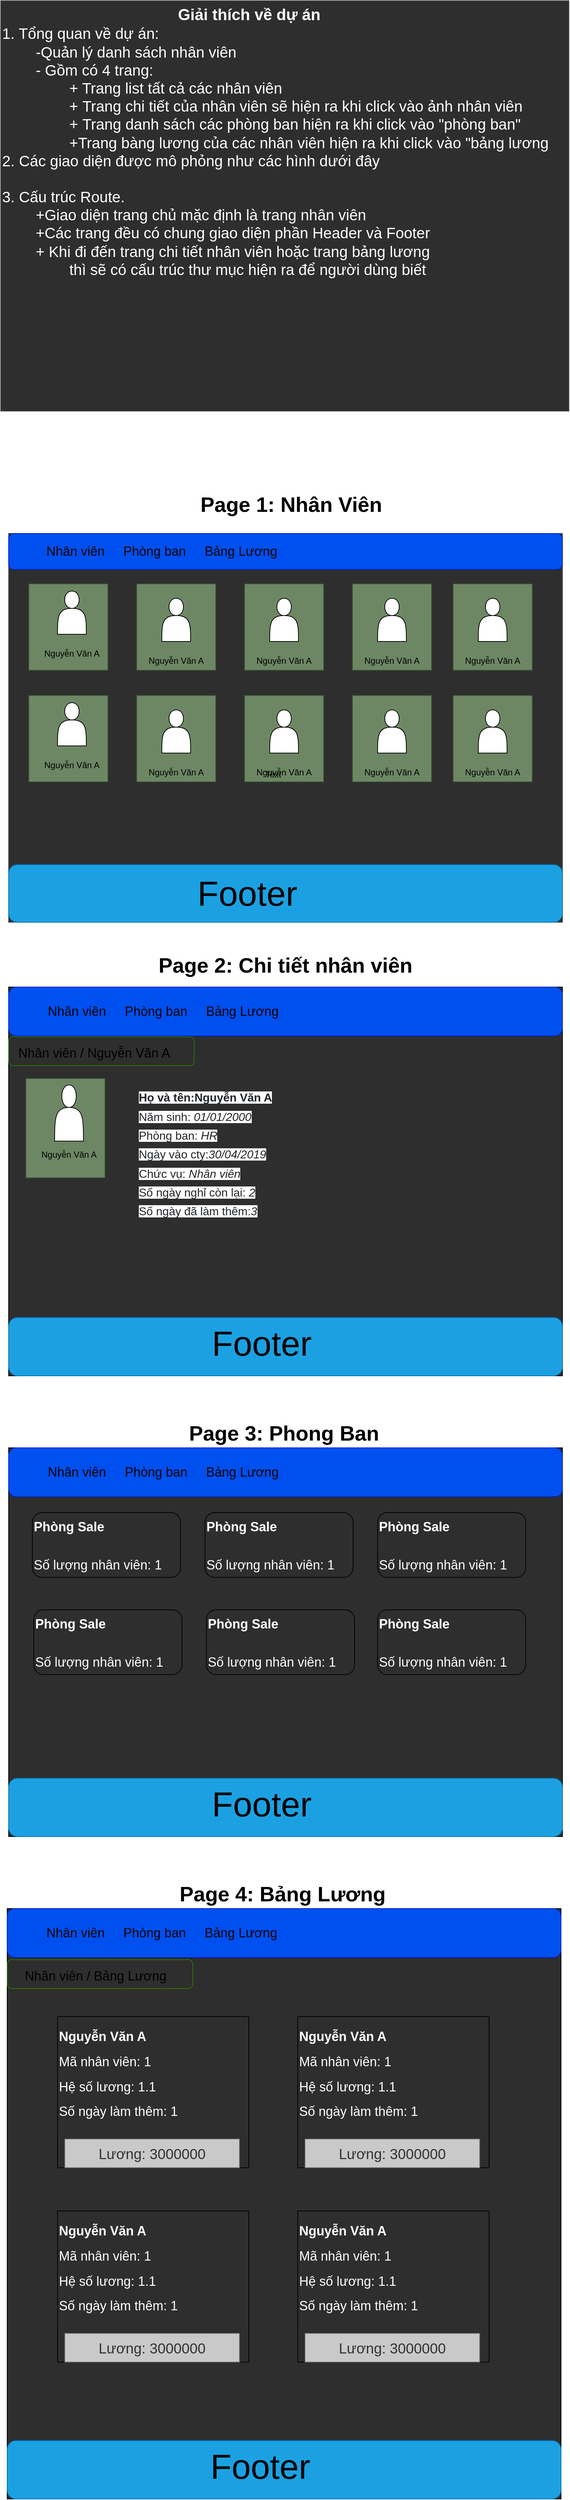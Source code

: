 <mxfile>
    <diagram id="ntcLWnqz7ZC6_CtuRre0" name="Page-1">
        <mxGraphModel dx="1283" dy="817" grid="1" gridSize="10" guides="1" tooltips="1" connect="1" arrows="1" fold="1" page="1" pageScale="1" pageWidth="850" pageHeight="1100" math="0" shadow="0">
            <root>
                <mxCell id="0"/>
                <mxCell id="1" parent="0"/>
                <mxCell id="150" value="" style="rounded=0;whiteSpace=wrap;html=1;labelBackgroundColor=none;shadow=0;glass=0;sketch=0;fillColor=#2E2E2E;" vertex="1" parent="1">
                    <mxGeometry x="41" y="2040" width="770" height="540" as="geometry"/>
                </mxCell>
                <mxCell id="153" value="" style="rounded=1;whiteSpace=wrap;html=1;fontSize=18;fillColor=#1ba1e2;fontColor=#ffffff;strokeColor=#006EAF;" vertex="1" parent="1">
                    <mxGeometry x="41" y="2499" width="770" height="81" as="geometry"/>
                </mxCell>
                <mxCell id="133" value="" style="rounded=0;whiteSpace=wrap;html=1;labelBackgroundColor=none;fillColor=#2E2E2E;" vertex="1" parent="1">
                    <mxGeometry x="41" y="1400" width="770" height="540" as="geometry"/>
                </mxCell>
                <mxCell id="138" value="&lt;font style=&quot;font-size: 48px&quot;&gt;Footer&lt;/font&gt;" style="text;html=1;strokeColor=none;fillColor=none;align=center;verticalAlign=middle;whiteSpace=wrap;rounded=0;fontSize=12;" vertex="1" parent="1">
                    <mxGeometry x="270" y="1870" width="278" height="30" as="geometry"/>
                </mxCell>
                <mxCell id="139" value="" style="rounded=1;whiteSpace=wrap;html=1;fontSize=18;fillColor=#1ba1e2;fontColor=#ffffff;strokeColor=#006EAF;" vertex="1" parent="1">
                    <mxGeometry x="41" y="1859" width="770" height="81" as="geometry"/>
                </mxCell>
                <mxCell id="134" value="" style="rounded=0;whiteSpace=wrap;html=1;strokeColor=#4A4A4A;fillColor=#2E2E2E;" vertex="1" parent="1">
                    <mxGeometry x="41" y="770" width="770" height="540" as="geometry"/>
                </mxCell>
                <mxCell id="22" value="" style="rounded=1;whiteSpace=wrap;html=1;fontSize=18;fillColor=#0050ef;fontColor=#ffffff;strokeColor=#001DBC;" vertex="1" parent="1">
                    <mxGeometry x="41" y="770" width="770" height="50" as="geometry"/>
                </mxCell>
                <mxCell id="24" value="Nhân viên" style="text;html=1;strokeColor=none;fillColor=none;align=center;verticalAlign=middle;whiteSpace=wrap;rounded=0;fontSize=18;" vertex="1" parent="1">
                    <mxGeometry x="79" y="780" width="110" height="30" as="geometry"/>
                </mxCell>
                <mxCell id="25" value="Phòng ban" style="text;html=1;strokeColor=none;fillColor=none;align=center;verticalAlign=middle;whiteSpace=wrap;rounded=0;fontSize=18;" vertex="1" parent="1">
                    <mxGeometry x="189" y="780" width="110" height="30" as="geometry"/>
                </mxCell>
                <mxCell id="26" value="Bảng Lương" style="text;html=1;strokeColor=none;fillColor=none;align=center;verticalAlign=middle;whiteSpace=wrap;rounded=0;fontSize=18;" vertex="1" parent="1">
                    <mxGeometry x="309" y="780" width="110" height="30" as="geometry"/>
                </mxCell>
                <mxCell id="27" value="" style="rounded=0;whiteSpace=wrap;html=1;fontSize=18;fillColor=#6d8764;fontColor=#ffffff;strokeColor=#3A5431;" vertex="1" parent="1">
                    <mxGeometry x="69" y="840" width="110" height="120" as="geometry"/>
                </mxCell>
                <mxCell id="28" value="&lt;font style=&quot;font-size: 12px&quot;&gt;Nguyễn Văn A&lt;/font&gt;" style="text;html=1;strokeColor=none;fillColor=none;align=center;verticalAlign=middle;whiteSpace=wrap;rounded=0;fontSize=18;" vertex="1" parent="1">
                    <mxGeometry x="89" y="920" width="80" height="30" as="geometry"/>
                </mxCell>
                <mxCell id="29" value="" style="shape=actor;whiteSpace=wrap;html=1;fontSize=12;" vertex="1" parent="1">
                    <mxGeometry x="109" y="850" width="40" height="60" as="geometry"/>
                </mxCell>
                <mxCell id="35" value="" style="rounded=0;whiteSpace=wrap;html=1;fontSize=18;fillColor=#6d8764;fontColor=#ffffff;strokeColor=#3A5431;" vertex="1" parent="1">
                    <mxGeometry x="219" y="840" width="110" height="120" as="geometry"/>
                </mxCell>
                <mxCell id="36" value="" style="rounded=0;whiteSpace=wrap;html=1;fontSize=18;fillColor=#6d8764;fontColor=#ffffff;strokeColor=#3A5431;" vertex="1" parent="1">
                    <mxGeometry x="369" y="840" width="110" height="120" as="geometry"/>
                </mxCell>
                <mxCell id="37" value="" style="rounded=0;whiteSpace=wrap;html=1;fontSize=18;fillColor=#6d8764;fontColor=#ffffff;strokeColor=#3A5431;" vertex="1" parent="1">
                    <mxGeometry x="519" y="840" width="110" height="120" as="geometry"/>
                </mxCell>
                <mxCell id="38" value="" style="rounded=0;whiteSpace=wrap;html=1;fontSize=18;fillColor=#6d8764;fontColor=#ffffff;strokeColor=#3A5431;" vertex="1" parent="1">
                    <mxGeometry x="659" y="840" width="110" height="120" as="geometry"/>
                </mxCell>
                <mxCell id="41" value="" style="shape=actor;whiteSpace=wrap;html=1;fontSize=12;" vertex="1" parent="1">
                    <mxGeometry x="404" y="860" width="40" height="60" as="geometry"/>
                </mxCell>
                <mxCell id="42" value="&lt;font style=&quot;font-size: 12px&quot;&gt;Nguyễn Văn A&lt;/font&gt;" style="text;html=1;strokeColor=none;fillColor=none;align=center;verticalAlign=middle;whiteSpace=wrap;rounded=0;fontSize=18;" vertex="1" parent="1">
                    <mxGeometry x="384" y="930" width="80" height="30" as="geometry"/>
                </mxCell>
                <mxCell id="43" value="" style="shape=actor;whiteSpace=wrap;html=1;fontSize=12;" vertex="1" parent="1">
                    <mxGeometry x="554" y="860" width="40" height="60" as="geometry"/>
                </mxCell>
                <mxCell id="44" value="&lt;font style=&quot;font-size: 12px&quot;&gt;Nguyễn Văn A&lt;/font&gt;" style="text;html=1;strokeColor=none;fillColor=none;align=center;verticalAlign=middle;whiteSpace=wrap;rounded=0;fontSize=18;" vertex="1" parent="1">
                    <mxGeometry x="534" y="930" width="80" height="30" as="geometry"/>
                </mxCell>
                <mxCell id="45" value="" style="shape=actor;whiteSpace=wrap;html=1;fontSize=12;" vertex="1" parent="1">
                    <mxGeometry x="694" y="860" width="40" height="60" as="geometry"/>
                </mxCell>
                <mxCell id="46" value="&lt;font style=&quot;font-size: 12px&quot;&gt;Nguyễn Văn A&lt;/font&gt;" style="text;html=1;strokeColor=none;fillColor=none;align=center;verticalAlign=middle;whiteSpace=wrap;rounded=0;fontSize=18;" vertex="1" parent="1">
                    <mxGeometry x="674" y="930" width="80" height="30" as="geometry"/>
                </mxCell>
                <mxCell id="47" value="" style="shape=actor;whiteSpace=wrap;html=1;fontSize=12;" vertex="1" parent="1">
                    <mxGeometry x="254" y="860" width="40" height="60" as="geometry"/>
                </mxCell>
                <mxCell id="48" value="&lt;font style=&quot;font-size: 12px&quot;&gt;Nguyễn Văn A&lt;/font&gt;" style="text;html=1;strokeColor=none;fillColor=none;align=center;verticalAlign=middle;whiteSpace=wrap;rounded=0;fontSize=18;" vertex="1" parent="1">
                    <mxGeometry x="234" y="930" width="80" height="30" as="geometry"/>
                </mxCell>
                <mxCell id="50" value="" style="rounded=0;whiteSpace=wrap;html=1;fontSize=18;fillColor=#6d8764;fontColor=#ffffff;strokeColor=#3A5431;" vertex="1" parent="1">
                    <mxGeometry x="69" y="995" width="110" height="120" as="geometry"/>
                </mxCell>
                <mxCell id="51" value="&lt;font style=&quot;font-size: 12px&quot;&gt;Nguyễn Văn A&lt;/font&gt;" style="text;html=1;strokeColor=none;fillColor=none;align=center;verticalAlign=middle;whiteSpace=wrap;rounded=0;fontSize=18;" vertex="1" parent="1">
                    <mxGeometry x="89" y="1075" width="80" height="30" as="geometry"/>
                </mxCell>
                <mxCell id="52" value="" style="shape=actor;whiteSpace=wrap;html=1;fontSize=12;" vertex="1" parent="1">
                    <mxGeometry x="109" y="1005" width="40" height="60" as="geometry"/>
                </mxCell>
                <mxCell id="53" value="" style="rounded=0;whiteSpace=wrap;html=1;fontSize=18;fillColor=#6d8764;fontColor=#ffffff;strokeColor=#3A5431;" vertex="1" parent="1">
                    <mxGeometry x="219" y="995" width="110" height="120" as="geometry"/>
                </mxCell>
                <mxCell id="54" value="" style="rounded=0;whiteSpace=wrap;html=1;fontSize=18;fillColor=#6d8764;fontColor=#ffffff;strokeColor=#3A5431;" vertex="1" parent="1">
                    <mxGeometry x="369" y="995" width="110" height="120" as="geometry"/>
                </mxCell>
                <mxCell id="55" value="" style="rounded=0;whiteSpace=wrap;html=1;fontSize=18;fillColor=#6d8764;fontColor=#ffffff;strokeColor=#3A5431;" vertex="1" parent="1">
                    <mxGeometry x="519" y="995" width="110" height="120" as="geometry"/>
                </mxCell>
                <mxCell id="56" value="" style="rounded=0;whiteSpace=wrap;html=1;fontSize=18;fillColor=#6d8764;fontColor=#ffffff;strokeColor=#3A5431;" vertex="1" parent="1">
                    <mxGeometry x="659" y="995" width="110" height="120" as="geometry"/>
                </mxCell>
                <mxCell id="57" value="" style="shape=actor;whiteSpace=wrap;html=1;fontSize=12;" vertex="1" parent="1">
                    <mxGeometry x="404" y="1015" width="40" height="60" as="geometry"/>
                </mxCell>
                <mxCell id="58" value="&lt;font style=&quot;font-size: 12px&quot;&gt;Nguyễn Văn A&lt;/font&gt;" style="text;html=1;strokeColor=none;fillColor=none;align=center;verticalAlign=middle;whiteSpace=wrap;rounded=0;fontSize=18;" vertex="1" parent="1">
                    <mxGeometry x="384" y="1085" width="80" height="30" as="geometry"/>
                </mxCell>
                <mxCell id="59" value="" style="shape=actor;whiteSpace=wrap;html=1;fontSize=12;" vertex="1" parent="1">
                    <mxGeometry x="554" y="1015" width="40" height="60" as="geometry"/>
                </mxCell>
                <mxCell id="60" value="&lt;font style=&quot;font-size: 12px&quot;&gt;Nguyễn Văn A&lt;/font&gt;" style="text;html=1;strokeColor=none;fillColor=none;align=center;verticalAlign=middle;whiteSpace=wrap;rounded=0;fontSize=18;" vertex="1" parent="1">
                    <mxGeometry x="534" y="1085" width="80" height="30" as="geometry"/>
                </mxCell>
                <mxCell id="61" value="" style="shape=actor;whiteSpace=wrap;html=1;fontSize=12;" vertex="1" parent="1">
                    <mxGeometry x="694" y="1015" width="40" height="60" as="geometry"/>
                </mxCell>
                <mxCell id="62" value="&lt;font style=&quot;font-size: 12px&quot;&gt;Nguyễn Văn A&lt;/font&gt;" style="text;html=1;strokeColor=none;fillColor=none;align=center;verticalAlign=middle;whiteSpace=wrap;rounded=0;fontSize=18;" vertex="1" parent="1">
                    <mxGeometry x="674" y="1085" width="80" height="30" as="geometry"/>
                </mxCell>
                <mxCell id="63" value="" style="shape=actor;whiteSpace=wrap;html=1;fontSize=12;" vertex="1" parent="1">
                    <mxGeometry x="254" y="1015" width="40" height="60" as="geometry"/>
                </mxCell>
                <mxCell id="64" value="&lt;font style=&quot;font-size: 12px&quot;&gt;Nguyễn Văn A&lt;/font&gt;" style="text;html=1;strokeColor=none;fillColor=none;align=center;verticalAlign=middle;whiteSpace=wrap;rounded=0;fontSize=18;" vertex="1" parent="1">
                    <mxGeometry x="234" y="1085" width="80" height="30" as="geometry"/>
                </mxCell>
                <mxCell id="81" value="" style="rounded=1;whiteSpace=wrap;html=1;fontSize=18;fillColor=#0050ef;fontColor=#ffffff;strokeColor=#001DBC;" vertex="1" parent="1">
                    <mxGeometry x="41" y="1400" width="770" height="68" as="geometry"/>
                </mxCell>
                <mxCell id="82" value="Nhân viên" style="text;html=1;strokeColor=none;fillColor=none;align=center;verticalAlign=middle;whiteSpace=wrap;rounded=0;fontSize=18;" vertex="1" parent="1">
                    <mxGeometry x="81" y="1410" width="110" height="48" as="geometry"/>
                </mxCell>
                <mxCell id="83" value="Phòng ban" style="text;html=1;strokeColor=none;fillColor=none;align=center;verticalAlign=middle;whiteSpace=wrap;rounded=0;fontSize=18;" vertex="1" parent="1">
                    <mxGeometry x="191" y="1410" width="110" height="48" as="geometry"/>
                </mxCell>
                <mxCell id="84" value="Bảng Lương" style="text;html=1;strokeColor=none;fillColor=none;align=center;verticalAlign=middle;whiteSpace=wrap;rounded=0;fontSize=18;" vertex="1" parent="1">
                    <mxGeometry x="311" y="1410" width="110" height="48" as="geometry"/>
                </mxCell>
                <mxCell id="85" value="" style="rounded=0;whiteSpace=wrap;html=1;fontSize=18;fillColor=#6d8764;fontColor=#ffffff;strokeColor=#3A5431;" vertex="1" parent="1">
                    <mxGeometry x="65" y="1527" width="110" height="138" as="geometry"/>
                </mxCell>
                <mxCell id="86" value="&lt;font style=&quot;font-size: 12px&quot;&gt;Nguyễn Văn A&lt;/font&gt;" style="text;html=1;strokeColor=none;fillColor=none;align=center;verticalAlign=middle;whiteSpace=wrap;rounded=0;fontSize=18;" vertex="1" parent="1">
                    <mxGeometry x="85" y="1607" width="80" height="48" as="geometry"/>
                </mxCell>
                <mxCell id="87" value="" style="shape=actor;whiteSpace=wrap;html=1;fontSize=12;" vertex="1" parent="1">
                    <mxGeometry x="105" y="1536" width="40" height="78" as="geometry"/>
                </mxCell>
                <mxCell id="135" value="" style="rounded=1;whiteSpace=wrap;html=1;fontSize=18;fillColor=#1ba1e2;fontColor=#ffffff;strokeColor=#006EAF;" vertex="1" parent="1">
                    <mxGeometry x="41" y="1230" width="770" height="80" as="geometry"/>
                </mxCell>
                <mxCell id="136" value="Text" style="text;html=1;strokeColor=none;fillColor=none;align=center;verticalAlign=middle;whiteSpace=wrap;rounded=0;fontSize=12;" vertex="1" parent="1">
                    <mxGeometry x="379" y="1090" width="60" height="30" as="geometry"/>
                </mxCell>
                <mxCell id="137" value="&lt;font style=&quot;font-size: 48px&quot;&gt;Footer&lt;/font&gt;" style="text;html=1;strokeColor=none;fillColor=none;align=center;verticalAlign=middle;whiteSpace=wrap;rounded=0;fontSize=12;" vertex="1" parent="1">
                    <mxGeometry x="234" y="1255" width="278" height="30" as="geometry"/>
                </mxCell>
                <mxCell id="140" value="&lt;font style=&quot;font-size: 48px&quot;&gt;Footer&lt;/font&gt;" style="text;html=1;strokeColor=none;fillColor=none;align=center;verticalAlign=middle;whiteSpace=wrap;rounded=0;fontSize=12;" vertex="1" parent="1">
                    <mxGeometry x="254" y="1879.5" width="278" height="30" as="geometry"/>
                </mxCell>
                <mxCell id="141" value="" style="rounded=1;whiteSpace=wrap;html=1;fontSize=18;fillColor=none;strokeColor=#2D7600;fontColor=#ffffff;gradientColor=none;glass=0;" vertex="1" parent="1">
                    <mxGeometry x="41" y="1469" width="258" height="40" as="geometry"/>
                </mxCell>
                <mxCell id="142" value="Nhân viên / Nguyễn Văn A" style="text;html=1;strokeColor=none;fillColor=none;align=center;verticalAlign=middle;whiteSpace=wrap;rounded=0;fontSize=18;" vertex="1" parent="1">
                    <mxGeometry x="41" y="1468" width="238" height="48" as="geometry"/>
                </mxCell>
                <mxCell id="149" value="&lt;span style=&quot;box-sizing: border-box ; font-weight: bolder ; color: rgb(33 , 37 , 41) ; font-size: 16px ; background-color: rgb(255 , 255 , 255)&quot;&gt;Họ và tên:Nguyễn Văn A&lt;/span&gt;&lt;br style=&quot;box-sizing: border-box ; color: rgb(33 , 37 , 41) ; font-size: 16px ; background-color: rgb(255 , 255 , 255)&quot;&gt;&lt;span style=&quot;color: rgb(33 , 37 , 41) ; font-size: 16px ; background-color: rgb(255 , 255 , 255)&quot;&gt;Năm sinh:&amp;nbsp;&lt;/span&gt;&lt;i style=&quot;box-sizing: border-box ; color: rgb(33 , 37 , 41) ; font-size: 16px ; background-color: rgb(255 , 255 , 255)&quot;&gt;01/01/2000&lt;/i&gt;&lt;br style=&quot;box-sizing: border-box ; color: rgb(33 , 37 , 41) ; font-size: 16px ; background-color: rgb(255 , 255 , 255)&quot;&gt;&lt;span style=&quot;color: rgb(33 , 37 , 41) ; font-size: 16px ; background-color: rgb(255 , 255 , 255)&quot;&gt;Phòng ban:&amp;nbsp;&lt;/span&gt;&lt;i style=&quot;box-sizing: border-box ; color: rgb(33 , 37 , 41) ; font-size: 16px ; background-color: rgb(255 , 255 , 255)&quot;&gt;HR&lt;/i&gt;&lt;br style=&quot;box-sizing: border-box ; color: rgb(33 , 37 , 41) ; font-size: 16px ; background-color: rgb(255 , 255 , 255)&quot;&gt;&lt;span style=&quot;color: rgb(33 , 37 , 41) ; font-size: 16px ; background-color: rgb(255 , 255 , 255)&quot;&gt;Ngày vào cty:&lt;/span&gt;&lt;i style=&quot;box-sizing: border-box ; color: rgb(33 , 37 , 41) ; font-size: 16px ; background-color: rgb(255 , 255 , 255)&quot;&gt;30/04/2019&lt;/i&gt;&lt;br style=&quot;box-sizing: border-box ; color: rgb(33 , 37 , 41) ; font-size: 16px ; background-color: rgb(255 , 255 , 255)&quot;&gt;&lt;span style=&quot;color: rgb(33 , 37 , 41) ; font-size: 16px ; background-color: rgb(255 , 255 , 255)&quot;&gt;Chức vụ:&amp;nbsp;&lt;/span&gt;&lt;i style=&quot;box-sizing: border-box ; color: rgb(33 , 37 , 41) ; font-size: 16px ; background-color: rgb(255 , 255 , 255)&quot;&gt;Nhân viên&lt;/i&gt;&lt;br style=&quot;box-sizing: border-box ; color: rgb(33 , 37 , 41) ; font-size: 16px ; background-color: rgb(255 , 255 , 255)&quot;&gt;&lt;span style=&quot;color: rgb(33 , 37 , 41) ; font-size: 16px ; background-color: rgb(255 , 255 , 255)&quot;&gt;Số ngày nghỉ còn lại:&lt;/span&gt;&lt;i style=&quot;box-sizing: border-box ; color: rgb(33 , 37 , 41) ; font-size: 16px ; background-color: rgb(255 , 255 , 255)&quot;&gt;&amp;nbsp;2&lt;/i&gt;&lt;br style=&quot;box-sizing: border-box ; color: rgb(33 , 37 , 41) ; font-size: 16px ; background-color: rgb(255 , 255 , 255)&quot;&gt;&lt;span style=&quot;color: rgb(33 , 37 , 41) ; font-size: 16px ; background-color: rgb(255 , 255 , 255)&quot;&gt;Số ngày đã làm thêm:&lt;/span&gt;&lt;i style=&quot;box-sizing: border-box ; color: rgb(33 , 37 , 41) ; font-size: 16px ; background-color: rgb(255 , 255 , 255)&quot;&gt;3&lt;/i&gt;" style="text;html=1;strokeColor=none;fillColor=none;align=left;verticalAlign=middle;whiteSpace=wrap;rounded=0;glass=0;fontSize=22;fontColor=#000000;" vertex="1" parent="1">
                    <mxGeometry x="220" y="1526" width="260" height="210" as="geometry"/>
                </mxCell>
                <mxCell id="151" value="" style="rounded=1;whiteSpace=wrap;html=1;fontSize=18;fillColor=#0050ef;fontColor=#ffffff;strokeColor=#001DBC;" vertex="1" parent="1">
                    <mxGeometry x="41" y="2040" width="770" height="68" as="geometry"/>
                </mxCell>
                <mxCell id="152" value="&lt;font style=&quot;font-size: 48px&quot;&gt;Footer&lt;/font&gt;" style="text;html=1;strokeColor=none;fillColor=none;align=center;verticalAlign=middle;whiteSpace=wrap;rounded=0;fontSize=12;" vertex="1" parent="1">
                    <mxGeometry x="254" y="2519.5" width="278" height="30" as="geometry"/>
                </mxCell>
                <mxCell id="154" value="Nhân viên" style="text;html=1;strokeColor=none;fillColor=none;align=center;verticalAlign=middle;whiteSpace=wrap;rounded=0;fontSize=18;" vertex="1" parent="1">
                    <mxGeometry x="81" y="2050" width="110" height="48" as="geometry"/>
                </mxCell>
                <mxCell id="155" value="Phòng ban" style="text;html=1;strokeColor=none;fillColor=none;align=center;verticalAlign=middle;whiteSpace=wrap;rounded=0;fontSize=18;" vertex="1" parent="1">
                    <mxGeometry x="191" y="2050" width="110" height="48" as="geometry"/>
                </mxCell>
                <mxCell id="156" value="Bảng Lương" style="text;html=1;strokeColor=none;fillColor=none;align=center;verticalAlign=middle;whiteSpace=wrap;rounded=0;fontSize=18;" vertex="1" parent="1">
                    <mxGeometry x="311" y="2050" width="110" height="48" as="geometry"/>
                </mxCell>
                <mxCell id="157" value="&lt;font color=&quot;#ffffff&quot; style=&quot;font-size: 18px&quot;&gt;&lt;b&gt;Phòng Sale&lt;br&gt;&lt;br&gt;&lt;/b&gt;Số lượng nhân viên: 1&lt;br&gt;&lt;/font&gt;" style="rounded=1;whiteSpace=wrap;html=1;glass=0;labelBackgroundColor=none;fontSize=22;fontColor=#000000;fillColor=none;gradientColor=none;align=left;" vertex="1" parent="1">
                    <mxGeometry x="74" y="2130" width="206" height="90" as="geometry"/>
                </mxCell>
                <mxCell id="158" value="&lt;font color=&quot;#ffffff&quot; style=&quot;font-size: 18px&quot;&gt;&lt;b&gt;Phòng Sale&lt;br&gt;&lt;br&gt;&lt;/b&gt;Số lượng nhân viên: 1&lt;br&gt;&lt;/font&gt;" style="rounded=1;whiteSpace=wrap;html=1;glass=0;labelBackgroundColor=none;fontSize=22;fontColor=#000000;fillColor=none;gradientColor=none;align=left;" vertex="1" parent="1">
                    <mxGeometry x="314" y="2130" width="206" height="90" as="geometry"/>
                </mxCell>
                <mxCell id="159" value="&lt;font color=&quot;#ffffff&quot; style=&quot;font-size: 18px&quot;&gt;&lt;b&gt;Phòng Sale&lt;br&gt;&lt;br&gt;&lt;/b&gt;Số lượng nhân viên: 1&lt;br&gt;&lt;/font&gt;" style="rounded=1;whiteSpace=wrap;html=1;glass=0;labelBackgroundColor=none;fontSize=22;fontColor=#000000;fillColor=none;gradientColor=none;align=left;" vertex="1" parent="1">
                    <mxGeometry x="554" y="2130" width="206" height="90" as="geometry"/>
                </mxCell>
                <mxCell id="160" value="&lt;font color=&quot;#ffffff&quot; style=&quot;font-size: 18px&quot;&gt;&lt;b&gt;Phòng Sale&lt;br&gt;&lt;br&gt;&lt;/b&gt;Số lượng nhân viên: 1&lt;br&gt;&lt;/font&gt;" style="rounded=1;whiteSpace=wrap;html=1;glass=0;labelBackgroundColor=none;fontSize=22;fontColor=#000000;fillColor=none;gradientColor=none;align=left;" vertex="1" parent="1">
                    <mxGeometry x="554" y="2265" width="206" height="90" as="geometry"/>
                </mxCell>
                <mxCell id="161" value="&lt;font color=&quot;#ffffff&quot; style=&quot;font-size: 18px&quot;&gt;&lt;b&gt;Phòng Sale&lt;br&gt;&lt;br&gt;&lt;/b&gt;Số lượng nhân viên: 1&lt;br&gt;&lt;/font&gt;" style="rounded=1;whiteSpace=wrap;html=1;glass=0;labelBackgroundColor=none;fontSize=22;fontColor=#000000;fillColor=none;gradientColor=none;align=left;" vertex="1" parent="1">
                    <mxGeometry x="76" y="2265" width="206" height="90" as="geometry"/>
                </mxCell>
                <mxCell id="162" value="&lt;font color=&quot;#ffffff&quot; style=&quot;font-size: 18px&quot;&gt;&lt;b&gt;Phòng Sale&lt;br&gt;&lt;br&gt;&lt;/b&gt;Số lượng nhân viên: 1&lt;br&gt;&lt;/font&gt;" style="rounded=1;whiteSpace=wrap;html=1;glass=0;labelBackgroundColor=none;fontSize=22;fontColor=#000000;fillColor=none;gradientColor=none;align=left;" vertex="1" parent="1">
                    <mxGeometry x="316" y="2265" width="206" height="90" as="geometry"/>
                </mxCell>
                <mxCell id="168" value="Page 3: Phong Ban" style="rounded=0;whiteSpace=wrap;html=1;glass=0;labelBackgroundColor=none;fontSize=29;fontStyle=1;fillColor=none;strokeColor=none;" vertex="1" parent="1">
                    <mxGeometry x="199" y="1990" width="450" height="60" as="geometry"/>
                </mxCell>
                <mxCell id="169" value="Page 2: Chi tiết nhân viên" style="rounded=0;whiteSpace=wrap;html=1;glass=0;labelBackgroundColor=none;fontSize=29;fontStyle=1;fillColor=none;strokeColor=none;" vertex="1" parent="1">
                    <mxGeometry x="201" y="1340" width="450" height="60" as="geometry"/>
                </mxCell>
                <mxCell id="170" value="Page 1: Nhân Viên" style="rounded=0;whiteSpace=wrap;html=1;glass=0;labelBackgroundColor=none;fontSize=29;fontStyle=1;fillColor=none;strokeColor=none;" vertex="1" parent="1">
                    <mxGeometry x="209" y="700" width="450" height="60" as="geometry"/>
                </mxCell>
                <mxCell id="172" value="" style="rounded=0;whiteSpace=wrap;html=1;labelBackgroundColor=none;fillColor=#2E2E2E;" vertex="1" parent="1">
                    <mxGeometry x="39" y="2680" width="770" height="820" as="geometry"/>
                </mxCell>
                <mxCell id="173" value="" style="rounded=1;whiteSpace=wrap;html=1;fontSize=18;fillColor=#1ba1e2;fontColor=#ffffff;strokeColor=#006EAF;" vertex="1" parent="1">
                    <mxGeometry x="39" y="3419" width="770" height="81" as="geometry"/>
                </mxCell>
                <mxCell id="174" value="" style="rounded=1;whiteSpace=wrap;html=1;fontSize=18;fillColor=#0050ef;fontColor=#ffffff;strokeColor=#001DBC;" vertex="1" parent="1">
                    <mxGeometry x="39" y="2680" width="770" height="68" as="geometry"/>
                </mxCell>
                <mxCell id="175" value="&lt;font style=&quot;font-size: 48px&quot;&gt;Footer&lt;/font&gt;" style="text;html=1;strokeColor=none;fillColor=none;align=center;verticalAlign=middle;whiteSpace=wrap;rounded=0;fontSize=12;" vertex="1" parent="1">
                    <mxGeometry x="252" y="3439.5" width="278" height="30" as="geometry"/>
                </mxCell>
                <mxCell id="176" value="Nhân viên" style="text;html=1;strokeColor=none;fillColor=none;align=center;verticalAlign=middle;whiteSpace=wrap;rounded=0;fontSize=18;" vertex="1" parent="1">
                    <mxGeometry x="79" y="2690" width="110" height="48" as="geometry"/>
                </mxCell>
                <mxCell id="177" value="Phòng ban" style="text;html=1;strokeColor=none;fillColor=none;align=center;verticalAlign=middle;whiteSpace=wrap;rounded=0;fontSize=18;" vertex="1" parent="1">
                    <mxGeometry x="189" y="2690" width="110" height="48" as="geometry"/>
                </mxCell>
                <mxCell id="178" value="Bảng Lương" style="text;html=1;strokeColor=none;fillColor=none;align=center;verticalAlign=middle;whiteSpace=wrap;rounded=0;fontSize=18;" vertex="1" parent="1">
                    <mxGeometry x="309" y="2690" width="110" height="48" as="geometry"/>
                </mxCell>
                <mxCell id="185" value="Page 4: Bảng Lương" style="rounded=0;whiteSpace=wrap;html=1;glass=0;labelBackgroundColor=none;fontSize=29;fontStyle=1;fillColor=none;strokeColor=none;" vertex="1" parent="1">
                    <mxGeometry x="197" y="2630" width="450" height="60" as="geometry"/>
                </mxCell>
                <mxCell id="192" value="&lt;b style=&quot;font-size: 18px&quot;&gt;Nguyễn Văn A&lt;/b&gt;&lt;br style=&quot;font-size: 18px&quot;&gt;&lt;span style=&quot;font-size: 18px&quot;&gt;Mã nhân viên: 1&lt;/span&gt;&lt;br style=&quot;font-size: 18px&quot;&gt;&lt;span style=&quot;font-size: 18px&quot;&gt;Hệ số lương: 1.1&lt;/span&gt;&lt;br style=&quot;font-size: 18px&quot;&gt;&lt;span style=&quot;font-size: 18px&quot;&gt;Số ngày làm thêm: 1&lt;/span&gt;" style="rounded=0;whiteSpace=wrap;html=1;glass=0;labelBackgroundColor=none;fontSize=29;fontColor=#FFFFFF;fillColor=none;gradientColor=none;align=left;verticalAlign=top;" vertex="1" parent="1">
                    <mxGeometry x="109" y="2830" width="266" height="210" as="geometry"/>
                </mxCell>
                <mxCell id="193" value="Lương: 3000000" style="rounded=0;whiteSpace=wrap;html=1;glass=0;labelBackgroundColor=none;fontSize=20;fontColor=#333333;fillColor=#C9C9C9;strokeColor=#666666;" vertex="1" parent="1">
                    <mxGeometry x="119" y="3000" width="243" height="40" as="geometry"/>
                </mxCell>
                <mxCell id="194" value="" style="rounded=1;whiteSpace=wrap;html=1;fontSize=18;fillColor=none;strokeColor=#2D7600;fontColor=#ffffff;gradientColor=none;glass=0;" vertex="1" parent="1">
                    <mxGeometry x="39" y="2751" width="258" height="40" as="geometry"/>
                </mxCell>
                <mxCell id="195" value="Nhân viên / Bảng Lương" style="text;html=1;strokeColor=none;fillColor=none;align=center;verticalAlign=middle;whiteSpace=wrap;rounded=0;fontSize=18;" vertex="1" parent="1">
                    <mxGeometry x="43" y="2750" width="238" height="48" as="geometry"/>
                </mxCell>
                <mxCell id="196" value="&lt;b style=&quot;font-size: 18px&quot;&gt;Nguyễn Văn A&lt;/b&gt;&lt;br style=&quot;font-size: 18px&quot;&gt;&lt;span style=&quot;font-size: 18px&quot;&gt;Mã nhân viên: 1&lt;/span&gt;&lt;br style=&quot;font-size: 18px&quot;&gt;&lt;span style=&quot;font-size: 18px&quot;&gt;Hệ số lương: 1.1&lt;/span&gt;&lt;br style=&quot;font-size: 18px&quot;&gt;&lt;span style=&quot;font-size: 18px&quot;&gt;Số ngày làm thêm: 1&lt;/span&gt;" style="rounded=0;whiteSpace=wrap;html=1;glass=0;labelBackgroundColor=none;fontSize=29;fontColor=#FFFFFF;fillColor=none;gradientColor=none;align=left;verticalAlign=top;" vertex="1" parent="1">
                    <mxGeometry x="443" y="2830" width="266" height="210" as="geometry"/>
                </mxCell>
                <mxCell id="197" value="Lương: 3000000" style="rounded=0;whiteSpace=wrap;html=1;glass=0;labelBackgroundColor=none;fontSize=20;fontColor=#333333;fillColor=#C9C9C9;strokeColor=#666666;" vertex="1" parent="1">
                    <mxGeometry x="453" y="3000" width="243" height="40" as="geometry"/>
                </mxCell>
                <mxCell id="198" value="&lt;b style=&quot;font-size: 18px&quot;&gt;Nguyễn Văn A&lt;/b&gt;&lt;br style=&quot;font-size: 18px&quot;&gt;&lt;span style=&quot;font-size: 18px&quot;&gt;Mã nhân viên: 1&lt;/span&gt;&lt;br style=&quot;font-size: 18px&quot;&gt;&lt;span style=&quot;font-size: 18px&quot;&gt;Hệ số lương: 1.1&lt;/span&gt;&lt;br style=&quot;font-size: 18px&quot;&gt;&lt;span style=&quot;font-size: 18px&quot;&gt;Số ngày làm thêm: 1&lt;/span&gt;" style="rounded=0;whiteSpace=wrap;html=1;glass=0;labelBackgroundColor=none;fontSize=29;fontColor=#FFFFFF;fillColor=none;gradientColor=none;align=left;verticalAlign=top;" vertex="1" parent="1">
                    <mxGeometry x="109" y="3100" width="266" height="210" as="geometry"/>
                </mxCell>
                <mxCell id="199" value="Lương: 3000000" style="rounded=0;whiteSpace=wrap;html=1;glass=0;labelBackgroundColor=none;fontSize=20;fontColor=#333333;fillColor=#C9C9C9;strokeColor=#666666;" vertex="1" parent="1">
                    <mxGeometry x="119" y="3270" width="243" height="40" as="geometry"/>
                </mxCell>
                <mxCell id="200" value="&lt;b style=&quot;font-size: 18px&quot;&gt;Nguyễn Văn A&lt;/b&gt;&lt;br style=&quot;font-size: 18px&quot;&gt;&lt;span style=&quot;font-size: 18px&quot;&gt;Mã nhân viên: 1&lt;/span&gt;&lt;br style=&quot;font-size: 18px&quot;&gt;&lt;span style=&quot;font-size: 18px&quot;&gt;Hệ số lương: 1.1&lt;/span&gt;&lt;br style=&quot;font-size: 18px&quot;&gt;&lt;span style=&quot;font-size: 18px&quot;&gt;Số ngày làm thêm: 1&lt;/span&gt;" style="rounded=0;whiteSpace=wrap;html=1;glass=0;labelBackgroundColor=none;fontSize=29;fontColor=#FFFFFF;fillColor=none;gradientColor=none;align=left;verticalAlign=top;" vertex="1" parent="1">
                    <mxGeometry x="443" y="3100" width="266" height="210" as="geometry"/>
                </mxCell>
                <mxCell id="201" value="Lương: 3000000" style="rounded=0;whiteSpace=wrap;html=1;glass=0;labelBackgroundColor=none;fontSize=20;fontColor=#333333;fillColor=#C9C9C9;strokeColor=#666666;" vertex="1" parent="1">
                    <mxGeometry x="453" y="3270" width="243" height="40" as="geometry"/>
                </mxCell>
                <mxCell id="205" value="&lt;font&gt;&lt;span style=&quot;font-size: 22px ; font-weight: bold ; white-space: pre&quot;&gt;&#9;&lt;/span&gt;&lt;span style=&quot;font-size: 22px ; font-weight: bold ; white-space: pre&quot;&gt;&#9;&lt;/span&gt;&lt;span style=&quot;font-size: 22px ; font-weight: bold ; white-space: pre&quot;&gt;&#9;&lt;/span&gt;&lt;span style=&quot;font-size: 22px ; font-weight: bold ; white-space: pre&quot;&gt;&#9;&lt;/span&gt;&lt;span style=&quot;font-size: 22px ; font-weight: bold ; white-space: pre&quot;&gt;&#9;&lt;/span&gt;&lt;b style=&quot;font-size: 22px&quot;&gt;Giải thích về dự án&lt;/b&gt;&lt;br&gt;&lt;font style=&quot;font-size: 21px&quot;&gt;1. Tổng quan về dự án:&lt;br&gt;&lt;span style=&quot;white-space: pre&quot;&gt;&#9;&lt;/span&gt;-Quản lý danh sách nhân viên&lt;br&gt;&lt;span style=&quot;white-space: pre&quot;&gt;&#9;&lt;/span&gt;- Gồm có 4 trang:&amp;nbsp;&lt;br&gt;&lt;span style=&quot;white-space: pre&quot;&gt;&#9;&lt;/span&gt;&lt;span style=&quot;white-space: pre&quot;&gt;&#9;&lt;/span&gt;+ Trang list tất cả các nhân viên&lt;br&gt;&lt;span style=&quot;white-space: pre&quot;&gt;&#9;&lt;/span&gt;&lt;span style=&quot;white-space: pre&quot;&gt;&#9;&lt;/span&gt;+&amp;nbsp;Trang chi tiết của nhân viên sẽ hiện ra khi click vào ảnh nhân viên&amp;nbsp;&lt;br&gt;&lt;span style=&quot;white-space: pre&quot;&gt;&#9;&lt;/span&gt;&lt;span style=&quot;white-space: pre&quot;&gt;&#9;&lt;/span&gt;+&amp;nbsp;Trang danh sách các phòng ban hiện ra khi click vào &quot;phòng ban&quot;&lt;br&gt;&lt;span style=&quot;white-space: pre&quot;&gt;&#9;&lt;/span&gt;&lt;span style=&quot;white-space: pre&quot;&gt;&#9;&lt;/span&gt;+Trang bàng lương của các nhân viên hiện ra khi click vào &quot;bảng lương&lt;br&gt;2. Các giao diện được mô phỏng như các hình dưới đây&lt;br&gt;&lt;br&gt;3. Cấu trúc Route.&lt;br&gt;&lt;span style=&quot;white-space: pre&quot;&gt;&#9;&lt;/span&gt;+Giao diện trang chủ mặc định là trang nhân viên&lt;br&gt;&lt;span style=&quot;white-space: pre&quot;&gt;&#9;&lt;/span&gt;+Các trang đều có chung giao diện phần Header và Footer&lt;br&gt;&lt;span style=&quot;white-space: pre&quot;&gt;&#9;&lt;/span&gt;+ Khi đi đến trang chi tiết nhân viên hoặc trang bảng lương&lt;br&gt;&lt;span style=&quot;white-space: pre&quot;&gt;&#9;&lt;span style=&quot;white-space: pre&quot;&gt;&#9;&lt;/span&gt;&lt;/span&gt;thì sẽ có cấu trúc thư mục hiện ra để người dùng biết&lt;br&gt;&lt;br&gt;&lt;/font&gt;&lt;br&gt;&lt;br&gt;&lt;/font&gt;" style="rounded=0;whiteSpace=wrap;html=1;shadow=0;glass=0;labelBackgroundColor=none;sketch=0;fontSize=20;fontColor=#FFFFFF;strokeColor=#4A4A4A;fillColor=#2E2E2E;gradientColor=none;align=left;verticalAlign=top;" vertex="1" parent="1">
                    <mxGeometry x="30" y="30" width="790" height="570" as="geometry"/>
                </mxCell>
            </root>
        </mxGraphModel>
    </diagram>
</mxfile>